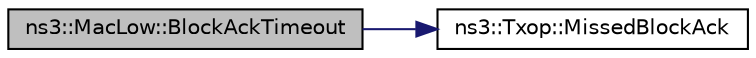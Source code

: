 digraph "ns3::MacLow::BlockAckTimeout"
{
 // LATEX_PDF_SIZE
  edge [fontname="Helvetica",fontsize="10",labelfontname="Helvetica",labelfontsize="10"];
  node [fontname="Helvetica",fontsize="10",shape=record];
  rankdir="LR";
  Node1 [label="ns3::MacLow::BlockAckTimeout",height=0.2,width=0.4,color="black", fillcolor="grey75", style="filled", fontcolor="black",tooltip="Event handler when BlockAck timeout occurs."];
  Node1 -> Node2 [color="midnightblue",fontsize="10",style="solid",fontname="Helvetica"];
  Node2 [label="ns3::Txop::MissedBlockAck",height=0.2,width=0.4,color="black", fillcolor="white", style="filled",URL="$classns3_1_1_txop.html#adbf75c84735f6faff692d9e63e3c2e5d",tooltip="Event handler when a BlockAck timeout has occurred."];
}
